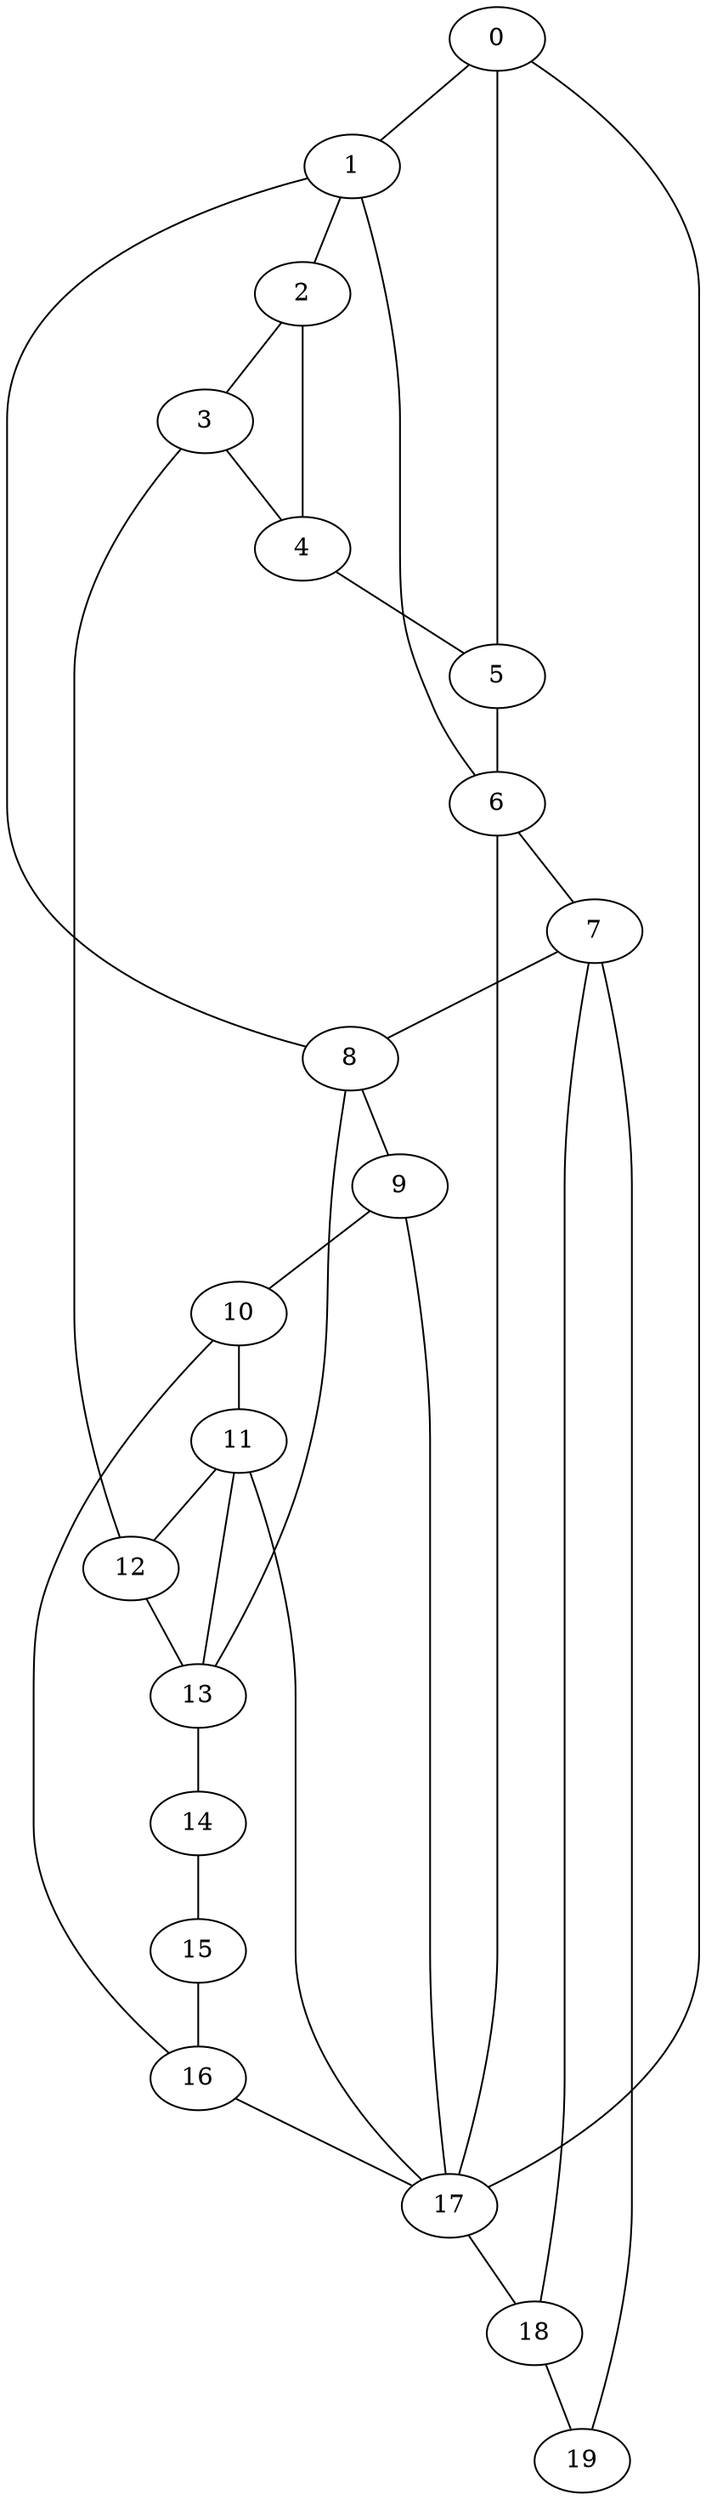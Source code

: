 graph graphname {0--1
0--5
0--17
1--2
1--6
1--8
2--3
2--4
3--4
3--12
4--5
5--6
6--7
6--17
7--8
7--18
7--19
8--9
8--13
9--10
9--17
10--11
10--16
11--12
11--13
11--17
12--13
13--14
14--15
15--16
16--17
17--18
18--19
}